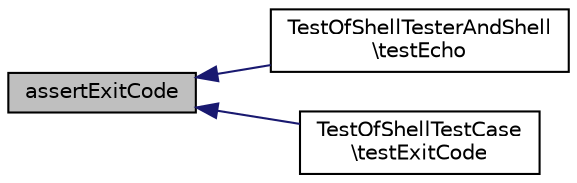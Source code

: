 digraph "assertExitCode"
{
  edge [fontname="Helvetica",fontsize="10",labelfontname="Helvetica",labelfontsize="10"];
  node [fontname="Helvetica",fontsize="10",shape=record];
  rankdir="LR";
  Node1 [label="assertExitCode",height=0.2,width=0.4,color="black", fillcolor="grey75", style="filled" fontcolor="black"];
  Node1 -> Node2 [dir="back",color="midnightblue",fontsize="10",style="solid",fontname="Helvetica"];
  Node2 [label="TestOfShellTesterAndShell\l\\testEcho",height=0.2,width=0.4,color="black", fillcolor="white", style="filled",URL="$class_test_of_shell_tester_and_shell.html#a1b254c78ccbed89b72d24aeba6790e74"];
  Node1 -> Node3 [dir="back",color="midnightblue",fontsize="10",style="solid",fontname="Helvetica"];
  Node3 [label="TestOfShellTestCase\l\\testExitCode",height=0.2,width=0.4,color="black", fillcolor="white", style="filled",URL="$class_test_of_shell_test_case.html#ac579d66c7e07ba70785ea27770ff62c3"];
}
